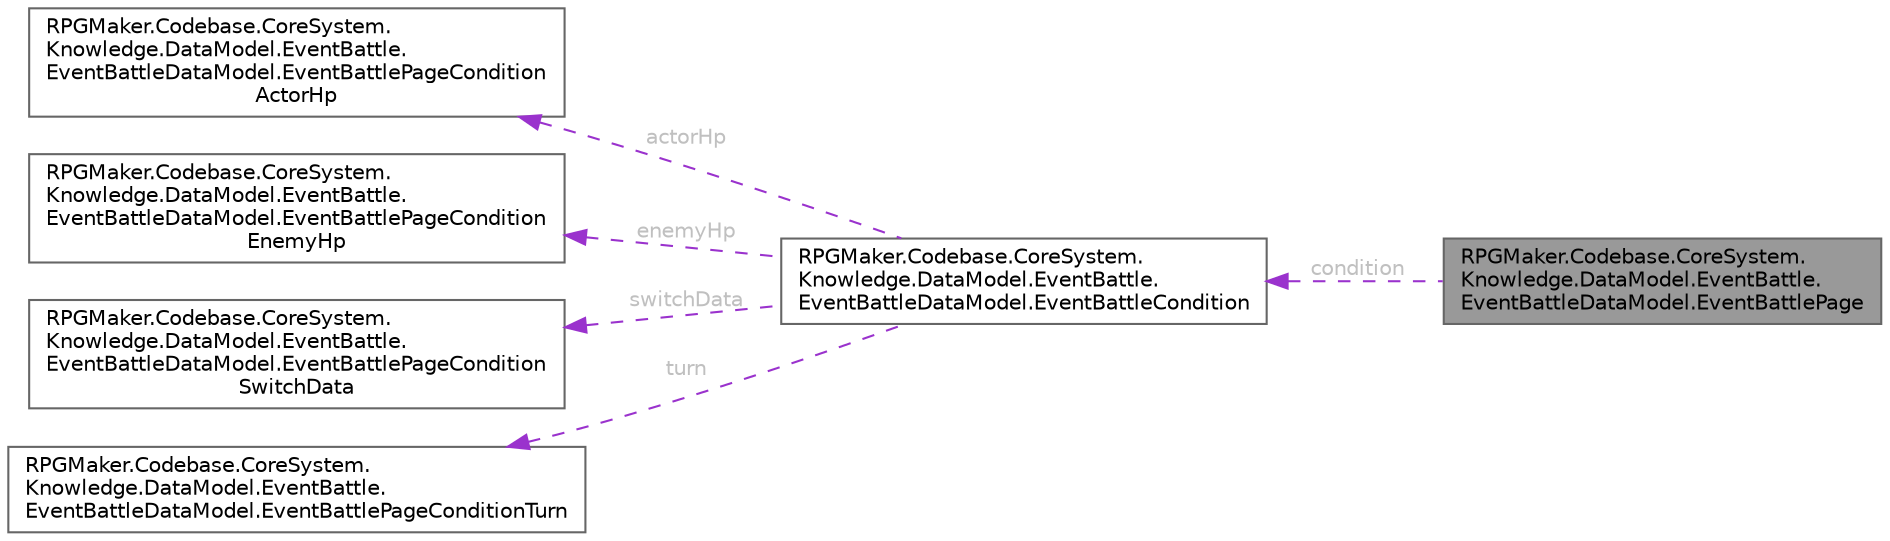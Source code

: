 digraph "RPGMaker.Codebase.CoreSystem.Knowledge.DataModel.EventBattle.EventBattleDataModel.EventBattlePage"
{
 // LATEX_PDF_SIZE
  bgcolor="transparent";
  edge [fontname=Helvetica,fontsize=10,labelfontname=Helvetica,labelfontsize=10];
  node [fontname=Helvetica,fontsize=10,shape=box,height=0.2,width=0.4];
  rankdir="LR";
  Node1 [id="Node000001",label="RPGMaker.Codebase.CoreSystem.\lKnowledge.DataModel.EventBattle.\lEventBattleDataModel.EventBattlePage",height=0.2,width=0.4,color="gray40", fillcolor="grey60", style="filled", fontcolor="black",tooltip="😁 イベント戦闘ページ"];
  Node2 -> Node1 [id="edge1_Node000001_Node000002",dir="back",color="darkorchid3",style="dashed",tooltip=" ",label=" condition",fontcolor="grey" ];
  Node2 [id="Node000002",label="RPGMaker.Codebase.CoreSystem.\lKnowledge.DataModel.EventBattle.\lEventBattleDataModel.EventBattleCondition",height=0.2,width=0.4,color="gray40", fillcolor="white", style="filled",URL="$dd/d4b/class_r_p_g_maker_1_1_codebase_1_1_core_system_1_1_knowledge_1_1_data_model_1_1_event_battle_1_1e538a70b9068153698f296a3a4950e04.html",tooltip="😁 イベント戦闘条件"];
  Node3 -> Node2 [id="edge2_Node000002_Node000003",dir="back",color="darkorchid3",style="dashed",tooltip=" ",label=" actorHp",fontcolor="grey" ];
  Node3 [id="Node000003",label="RPGMaker.Codebase.CoreSystem.\lKnowledge.DataModel.EventBattle.\lEventBattleDataModel.EventBattlePageCondition\lActorHp",height=0.2,width=0.4,color="gray40", fillcolor="white", style="filled",URL="$d6/dfb/class_r_p_g_maker_1_1_codebase_1_1_core_system_1_1_knowledge_1_1_data_model_1_1_event_battle_1_1061cc4768435aabf7e419e9b86ef30af.html",tooltip="😁 イベント戦闘ページ条件アクターＨＰ"];
  Node4 -> Node2 [id="edge3_Node000002_Node000004",dir="back",color="darkorchid3",style="dashed",tooltip=" ",label=" enemyHp",fontcolor="grey" ];
  Node4 [id="Node000004",label="RPGMaker.Codebase.CoreSystem.\lKnowledge.DataModel.EventBattle.\lEventBattleDataModel.EventBattlePageCondition\lEnemyHp",height=0.2,width=0.4,color="gray40", fillcolor="white", style="filled",URL="$da/d9e/class_r_p_g_maker_1_1_codebase_1_1_core_system_1_1_knowledge_1_1_data_model_1_1_event_battle_1_1fb4d2efd27410defc4747aa70698a6da.html",tooltip="😁 イベント戦闘ページ条件敵ＨＰ"];
  Node5 -> Node2 [id="edge4_Node000002_Node000005",dir="back",color="darkorchid3",style="dashed",tooltip=" ",label=" switchData",fontcolor="grey" ];
  Node5 [id="Node000005",label="RPGMaker.Codebase.CoreSystem.\lKnowledge.DataModel.EventBattle.\lEventBattleDataModel.EventBattlePageCondition\lSwitchData",height=0.2,width=0.4,color="gray40", fillcolor="white", style="filled",URL="$df/dfe/class_r_p_g_maker_1_1_codebase_1_1_core_system_1_1_knowledge_1_1_data_model_1_1_event_battle_1_1c8cc1217aa9f77f785f4cae34d0b8f63.html",tooltip="😁 イベント戦闘ページ条件スイッチ・データ"];
  Node6 -> Node2 [id="edge5_Node000002_Node000006",dir="back",color="darkorchid3",style="dashed",tooltip=" ",label=" turn",fontcolor="grey" ];
  Node6 [id="Node000006",label="RPGMaker.Codebase.CoreSystem.\lKnowledge.DataModel.EventBattle.\lEventBattleDataModel.EventBattlePageConditionTurn",height=0.2,width=0.4,color="gray40", fillcolor="white", style="filled",URL="$d8/d43/class_r_p_g_maker_1_1_codebase_1_1_core_system_1_1_knowledge_1_1_data_model_1_1_event_battle_1_11e49fb0f5926de121cef2d7b4e63af47.html",tooltip="😁 イベント戦闘ページ条件手番"];
}
